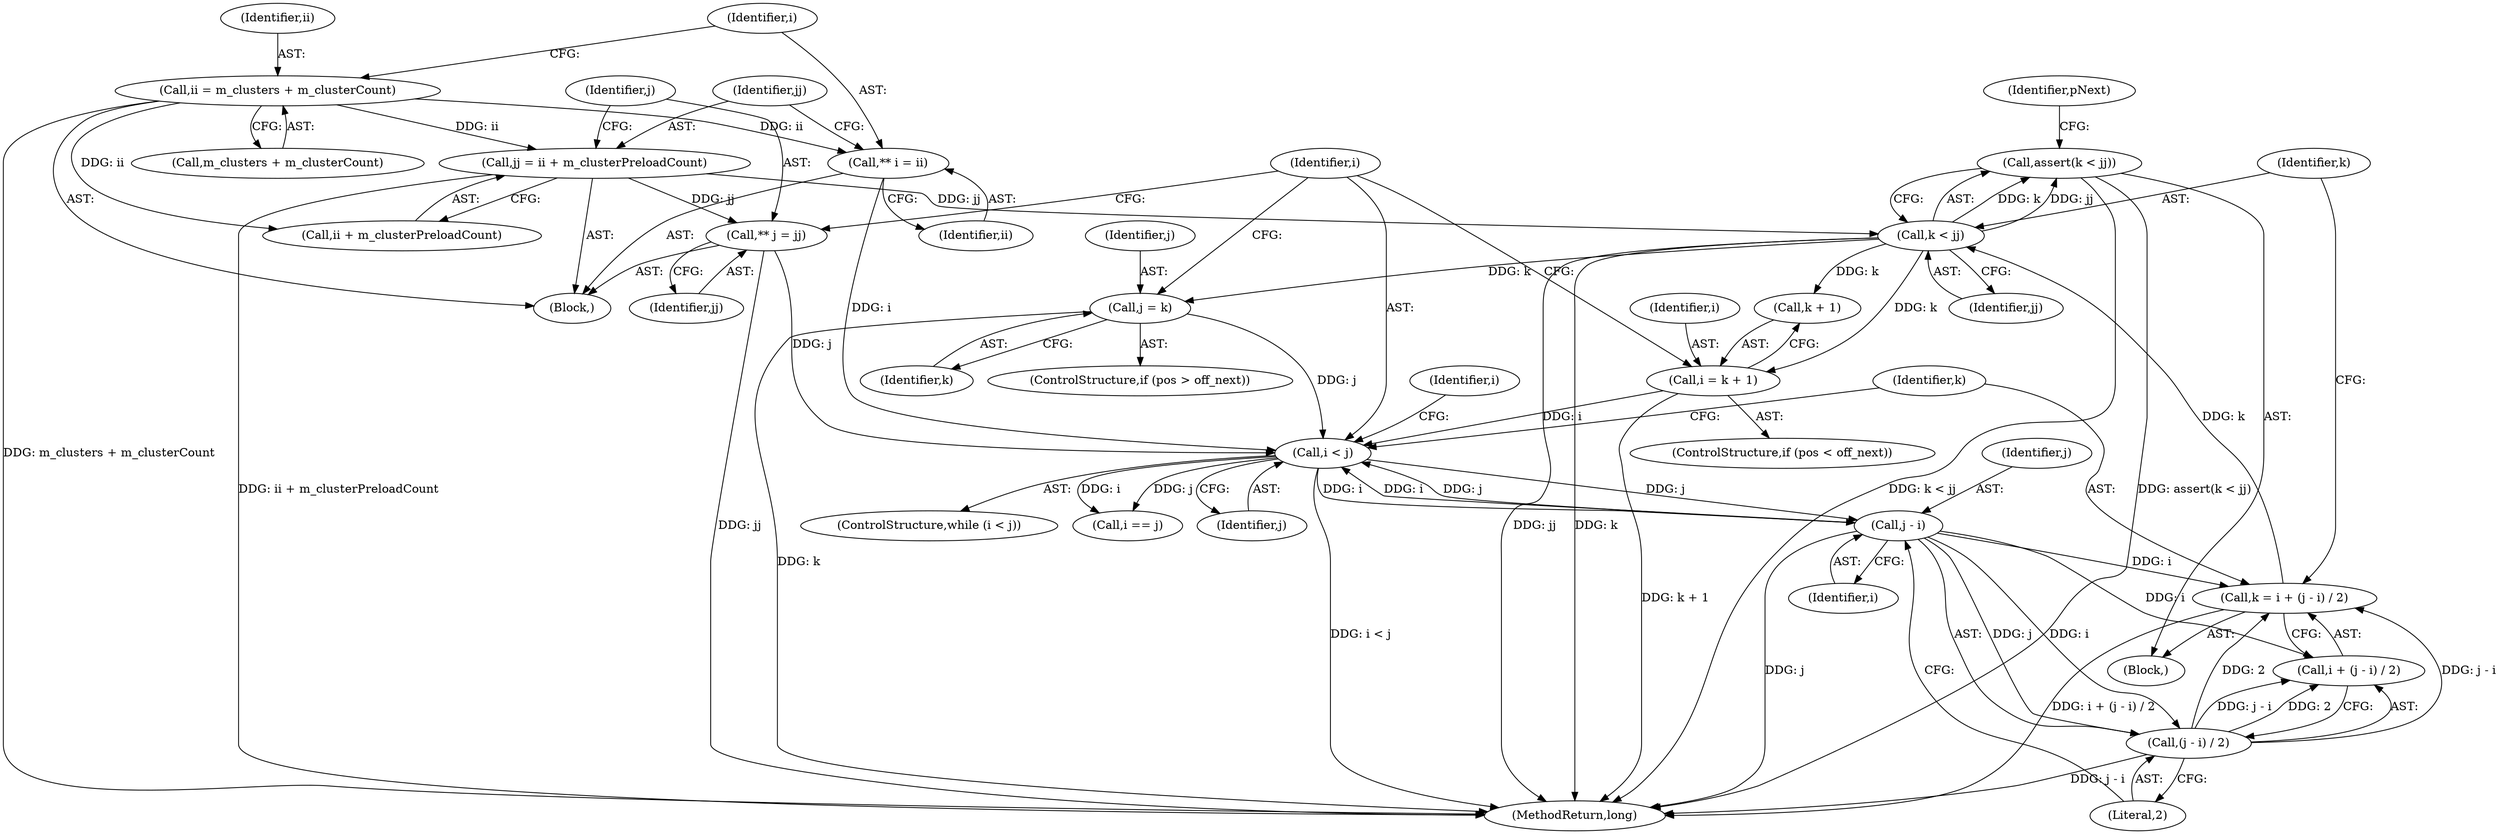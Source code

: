 digraph "1_Android_04839626ed859623901ebd3a5fd483982186b59d_28@API" {
"1000547" [label="(Call,assert(k < jj))"];
"1000548" [label="(Call,k < jj)"];
"1000538" [label="(Call,k = i + (j - i) / 2)"];
"1000543" [label="(Call,j - i)"];
"1000534" [label="(Call,i < j)"];
"1000574" [label="(Call,i = k + 1)"];
"1000521" [label="(Call,** i = ii)"];
"1000515" [label="(Call,ii = m_clusters + m_clusterCount)"];
"1000530" [label="(Call,** j = jj)"];
"1000524" [label="(Call,jj = ii + m_clusterPreloadCount)"];
"1000584" [label="(Call,j = k)"];
"1000542" [label="(Call,(j - i) / 2)"];
"1000570" [label="(ControlStructure,if (pos < off_next))"];
"1000548" [label="(Call,k < jj)"];
"1000550" [label="(Identifier,jj)"];
"1000524" [label="(Call,jj = ii + m_clusterPreloadCount)"];
"1000552" [label="(Identifier,pNext)"];
"1000533" [label="(ControlStructure,while (i < j))"];
"1000523" [label="(Identifier,ii)"];
"1000516" [label="(Identifier,ii)"];
"1000515" [label="(Call,ii = m_clusters + m_clusterCount)"];
"1000526" [label="(Call,ii + m_clusterPreloadCount)"];
"1000542" [label="(Call,(j - i) / 2)"];
"1000531" [label="(Identifier,j)"];
"1000905" [label="(MethodReturn,long)"];
"1000522" [label="(Identifier,i)"];
"1000538" [label="(Call,k = i + (j - i) / 2)"];
"1000543" [label="(Call,j - i)"];
"1000521" [label="(Call,** i = ii)"];
"1000584" [label="(Call,j = k)"];
"1000544" [label="(Identifier,j)"];
"1000549" [label="(Identifier,k)"];
"1000575" [label="(Identifier,i)"];
"1000537" [label="(Block,)"];
"1000517" [label="(Call,m_clusters + m_clusterCount)"];
"1000545" [label="(Identifier,i)"];
"1000546" [label="(Literal,2)"];
"1000595" [label="(Call,i == j)"];
"1000536" [label="(Identifier,j)"];
"1000535" [label="(Identifier,i)"];
"1000596" [label="(Identifier,i)"];
"1000534" [label="(Call,i < j)"];
"1000530" [label="(Call,** j = jj)"];
"1000525" [label="(Identifier,jj)"];
"1000540" [label="(Call,i + (j - i) / 2)"];
"1000156" [label="(Block,)"];
"1000586" [label="(Identifier,k)"];
"1000585" [label="(Identifier,j)"];
"1000547" [label="(Call,assert(k < jj))"];
"1000580" [label="(ControlStructure,if (pos > off_next))"];
"1000576" [label="(Call,k + 1)"];
"1000574" [label="(Call,i = k + 1)"];
"1000532" [label="(Identifier,jj)"];
"1000539" [label="(Identifier,k)"];
"1000547" -> "1000537"  [label="AST: "];
"1000547" -> "1000548"  [label="CFG: "];
"1000548" -> "1000547"  [label="AST: "];
"1000552" -> "1000547"  [label="CFG: "];
"1000547" -> "1000905"  [label="DDG: k < jj"];
"1000547" -> "1000905"  [label="DDG: assert(k < jj)"];
"1000548" -> "1000547"  [label="DDG: k"];
"1000548" -> "1000547"  [label="DDG: jj"];
"1000548" -> "1000550"  [label="CFG: "];
"1000549" -> "1000548"  [label="AST: "];
"1000550" -> "1000548"  [label="AST: "];
"1000548" -> "1000905"  [label="DDG: jj"];
"1000548" -> "1000905"  [label="DDG: k"];
"1000538" -> "1000548"  [label="DDG: k"];
"1000524" -> "1000548"  [label="DDG: jj"];
"1000548" -> "1000574"  [label="DDG: k"];
"1000548" -> "1000576"  [label="DDG: k"];
"1000548" -> "1000584"  [label="DDG: k"];
"1000538" -> "1000537"  [label="AST: "];
"1000538" -> "1000540"  [label="CFG: "];
"1000539" -> "1000538"  [label="AST: "];
"1000540" -> "1000538"  [label="AST: "];
"1000549" -> "1000538"  [label="CFG: "];
"1000538" -> "1000905"  [label="DDG: i + (j - i) / 2"];
"1000543" -> "1000538"  [label="DDG: i"];
"1000542" -> "1000538"  [label="DDG: j - i"];
"1000542" -> "1000538"  [label="DDG: 2"];
"1000543" -> "1000542"  [label="AST: "];
"1000543" -> "1000545"  [label="CFG: "];
"1000544" -> "1000543"  [label="AST: "];
"1000545" -> "1000543"  [label="AST: "];
"1000546" -> "1000543"  [label="CFG: "];
"1000543" -> "1000905"  [label="DDG: j"];
"1000543" -> "1000534"  [label="DDG: i"];
"1000543" -> "1000534"  [label="DDG: j"];
"1000543" -> "1000540"  [label="DDG: i"];
"1000543" -> "1000542"  [label="DDG: j"];
"1000543" -> "1000542"  [label="DDG: i"];
"1000534" -> "1000543"  [label="DDG: j"];
"1000534" -> "1000543"  [label="DDG: i"];
"1000534" -> "1000533"  [label="AST: "];
"1000534" -> "1000536"  [label="CFG: "];
"1000535" -> "1000534"  [label="AST: "];
"1000536" -> "1000534"  [label="AST: "];
"1000539" -> "1000534"  [label="CFG: "];
"1000596" -> "1000534"  [label="CFG: "];
"1000534" -> "1000905"  [label="DDG: i < j"];
"1000574" -> "1000534"  [label="DDG: i"];
"1000521" -> "1000534"  [label="DDG: i"];
"1000530" -> "1000534"  [label="DDG: j"];
"1000584" -> "1000534"  [label="DDG: j"];
"1000534" -> "1000595"  [label="DDG: i"];
"1000534" -> "1000595"  [label="DDG: j"];
"1000574" -> "1000570"  [label="AST: "];
"1000574" -> "1000576"  [label="CFG: "];
"1000575" -> "1000574"  [label="AST: "];
"1000576" -> "1000574"  [label="AST: "];
"1000535" -> "1000574"  [label="CFG: "];
"1000574" -> "1000905"  [label="DDG: k + 1"];
"1000521" -> "1000156"  [label="AST: "];
"1000521" -> "1000523"  [label="CFG: "];
"1000522" -> "1000521"  [label="AST: "];
"1000523" -> "1000521"  [label="AST: "];
"1000525" -> "1000521"  [label="CFG: "];
"1000515" -> "1000521"  [label="DDG: ii"];
"1000515" -> "1000156"  [label="AST: "];
"1000515" -> "1000517"  [label="CFG: "];
"1000516" -> "1000515"  [label="AST: "];
"1000517" -> "1000515"  [label="AST: "];
"1000522" -> "1000515"  [label="CFG: "];
"1000515" -> "1000905"  [label="DDG: m_clusters + m_clusterCount"];
"1000515" -> "1000524"  [label="DDG: ii"];
"1000515" -> "1000526"  [label="DDG: ii"];
"1000530" -> "1000156"  [label="AST: "];
"1000530" -> "1000532"  [label="CFG: "];
"1000531" -> "1000530"  [label="AST: "];
"1000532" -> "1000530"  [label="AST: "];
"1000535" -> "1000530"  [label="CFG: "];
"1000530" -> "1000905"  [label="DDG: jj"];
"1000524" -> "1000530"  [label="DDG: jj"];
"1000524" -> "1000156"  [label="AST: "];
"1000524" -> "1000526"  [label="CFG: "];
"1000525" -> "1000524"  [label="AST: "];
"1000526" -> "1000524"  [label="AST: "];
"1000531" -> "1000524"  [label="CFG: "];
"1000524" -> "1000905"  [label="DDG: ii + m_clusterPreloadCount"];
"1000584" -> "1000580"  [label="AST: "];
"1000584" -> "1000586"  [label="CFG: "];
"1000585" -> "1000584"  [label="AST: "];
"1000586" -> "1000584"  [label="AST: "];
"1000535" -> "1000584"  [label="CFG: "];
"1000584" -> "1000905"  [label="DDG: k"];
"1000542" -> "1000540"  [label="AST: "];
"1000542" -> "1000546"  [label="CFG: "];
"1000546" -> "1000542"  [label="AST: "];
"1000540" -> "1000542"  [label="CFG: "];
"1000542" -> "1000905"  [label="DDG: j - i"];
"1000542" -> "1000540"  [label="DDG: j - i"];
"1000542" -> "1000540"  [label="DDG: 2"];
}
